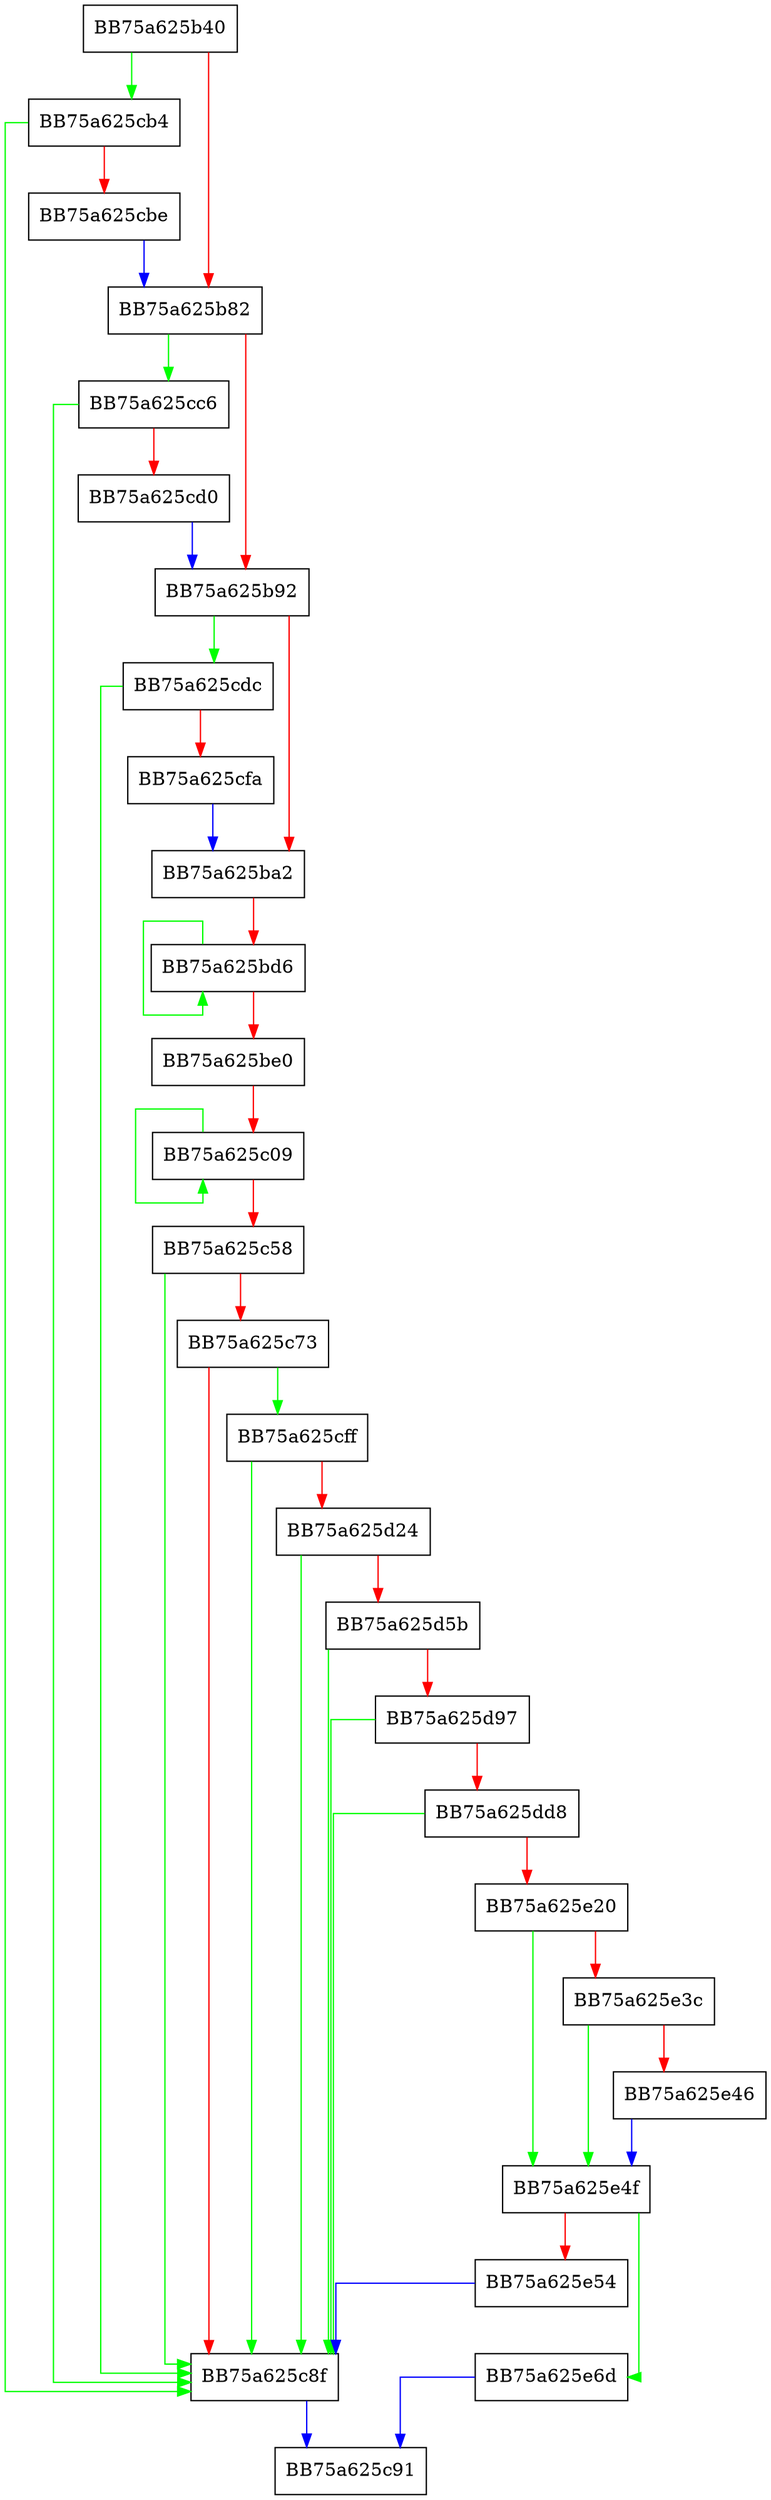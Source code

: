 digraph CheckPassword {
  node [shape="box"];
  graph [splines=ortho];
  BB75a625b40 -> BB75a625cb4 [color="green"];
  BB75a625b40 -> BB75a625b82 [color="red"];
  BB75a625b82 -> BB75a625cc6 [color="green"];
  BB75a625b82 -> BB75a625b92 [color="red"];
  BB75a625b92 -> BB75a625cdc [color="green"];
  BB75a625b92 -> BB75a625ba2 [color="red"];
  BB75a625ba2 -> BB75a625bd6 [color="red"];
  BB75a625bd6 -> BB75a625bd6 [color="green"];
  BB75a625bd6 -> BB75a625be0 [color="red"];
  BB75a625be0 -> BB75a625c09 [color="red"];
  BB75a625c09 -> BB75a625c09 [color="green"];
  BB75a625c09 -> BB75a625c58 [color="red"];
  BB75a625c58 -> BB75a625c8f [color="green"];
  BB75a625c58 -> BB75a625c73 [color="red"];
  BB75a625c73 -> BB75a625cff [color="green"];
  BB75a625c73 -> BB75a625c8f [color="red"];
  BB75a625c8f -> BB75a625c91 [color="blue"];
  BB75a625cb4 -> BB75a625c8f [color="green"];
  BB75a625cb4 -> BB75a625cbe [color="red"];
  BB75a625cbe -> BB75a625b82 [color="blue"];
  BB75a625cc6 -> BB75a625c8f [color="green"];
  BB75a625cc6 -> BB75a625cd0 [color="red"];
  BB75a625cd0 -> BB75a625b92 [color="blue"];
  BB75a625cdc -> BB75a625c8f [color="green"];
  BB75a625cdc -> BB75a625cfa [color="red"];
  BB75a625cfa -> BB75a625ba2 [color="blue"];
  BB75a625cff -> BB75a625c8f [color="green"];
  BB75a625cff -> BB75a625d24 [color="red"];
  BB75a625d24 -> BB75a625c8f [color="green"];
  BB75a625d24 -> BB75a625d5b [color="red"];
  BB75a625d5b -> BB75a625c8f [color="green"];
  BB75a625d5b -> BB75a625d97 [color="red"];
  BB75a625d97 -> BB75a625c8f [color="green"];
  BB75a625d97 -> BB75a625dd8 [color="red"];
  BB75a625dd8 -> BB75a625c8f [color="green"];
  BB75a625dd8 -> BB75a625e20 [color="red"];
  BB75a625e20 -> BB75a625e4f [color="green"];
  BB75a625e20 -> BB75a625e3c [color="red"];
  BB75a625e3c -> BB75a625e4f [color="green"];
  BB75a625e3c -> BB75a625e46 [color="red"];
  BB75a625e46 -> BB75a625e4f [color="blue"];
  BB75a625e4f -> BB75a625e6d [color="green"];
  BB75a625e4f -> BB75a625e54 [color="red"];
  BB75a625e54 -> BB75a625c8f [color="blue"];
  BB75a625e6d -> BB75a625c91 [color="blue"];
}